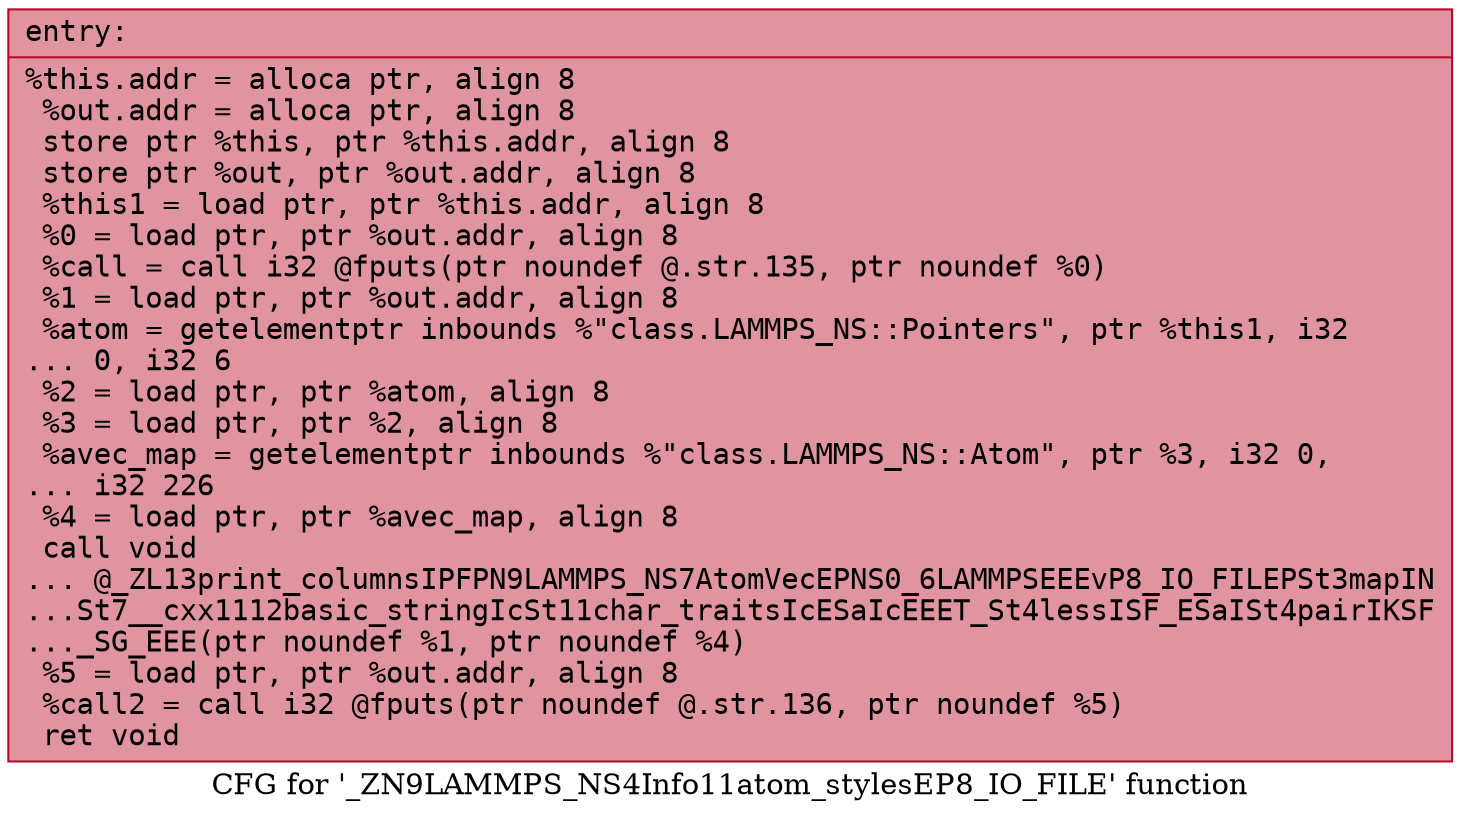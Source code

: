 digraph "CFG for '_ZN9LAMMPS_NS4Info11atom_stylesEP8_IO_FILE' function" {
	label="CFG for '_ZN9LAMMPS_NS4Info11atom_stylesEP8_IO_FILE' function";

	Node0x5628466a4db0 [shape=record,color="#b70d28ff", style=filled, fillcolor="#b70d2870" fontname="Courier",label="{entry:\l|  %this.addr = alloca ptr, align 8\l  %out.addr = alloca ptr, align 8\l  store ptr %this, ptr %this.addr, align 8\l  store ptr %out, ptr %out.addr, align 8\l  %this1 = load ptr, ptr %this.addr, align 8\l  %0 = load ptr, ptr %out.addr, align 8\l  %call = call i32 @fputs(ptr noundef @.str.135, ptr noundef %0)\l  %1 = load ptr, ptr %out.addr, align 8\l  %atom = getelementptr inbounds %\"class.LAMMPS_NS::Pointers\", ptr %this1, i32\l... 0, i32 6\l  %2 = load ptr, ptr %atom, align 8\l  %3 = load ptr, ptr %2, align 8\l  %avec_map = getelementptr inbounds %\"class.LAMMPS_NS::Atom\", ptr %3, i32 0,\l... i32 226\l  %4 = load ptr, ptr %avec_map, align 8\l  call void\l... @_ZL13print_columnsIPFPN9LAMMPS_NS7AtomVecEPNS0_6LAMMPSEEEvP8_IO_FILEPSt3mapIN\l...St7__cxx1112basic_stringIcSt11char_traitsIcESaIcEEET_St4lessISF_ESaISt4pairIKSF\l..._SG_EEE(ptr noundef %1, ptr noundef %4)\l  %5 = load ptr, ptr %out.addr, align 8\l  %call2 = call i32 @fputs(ptr noundef @.str.136, ptr noundef %5)\l  ret void\l}"];
}
